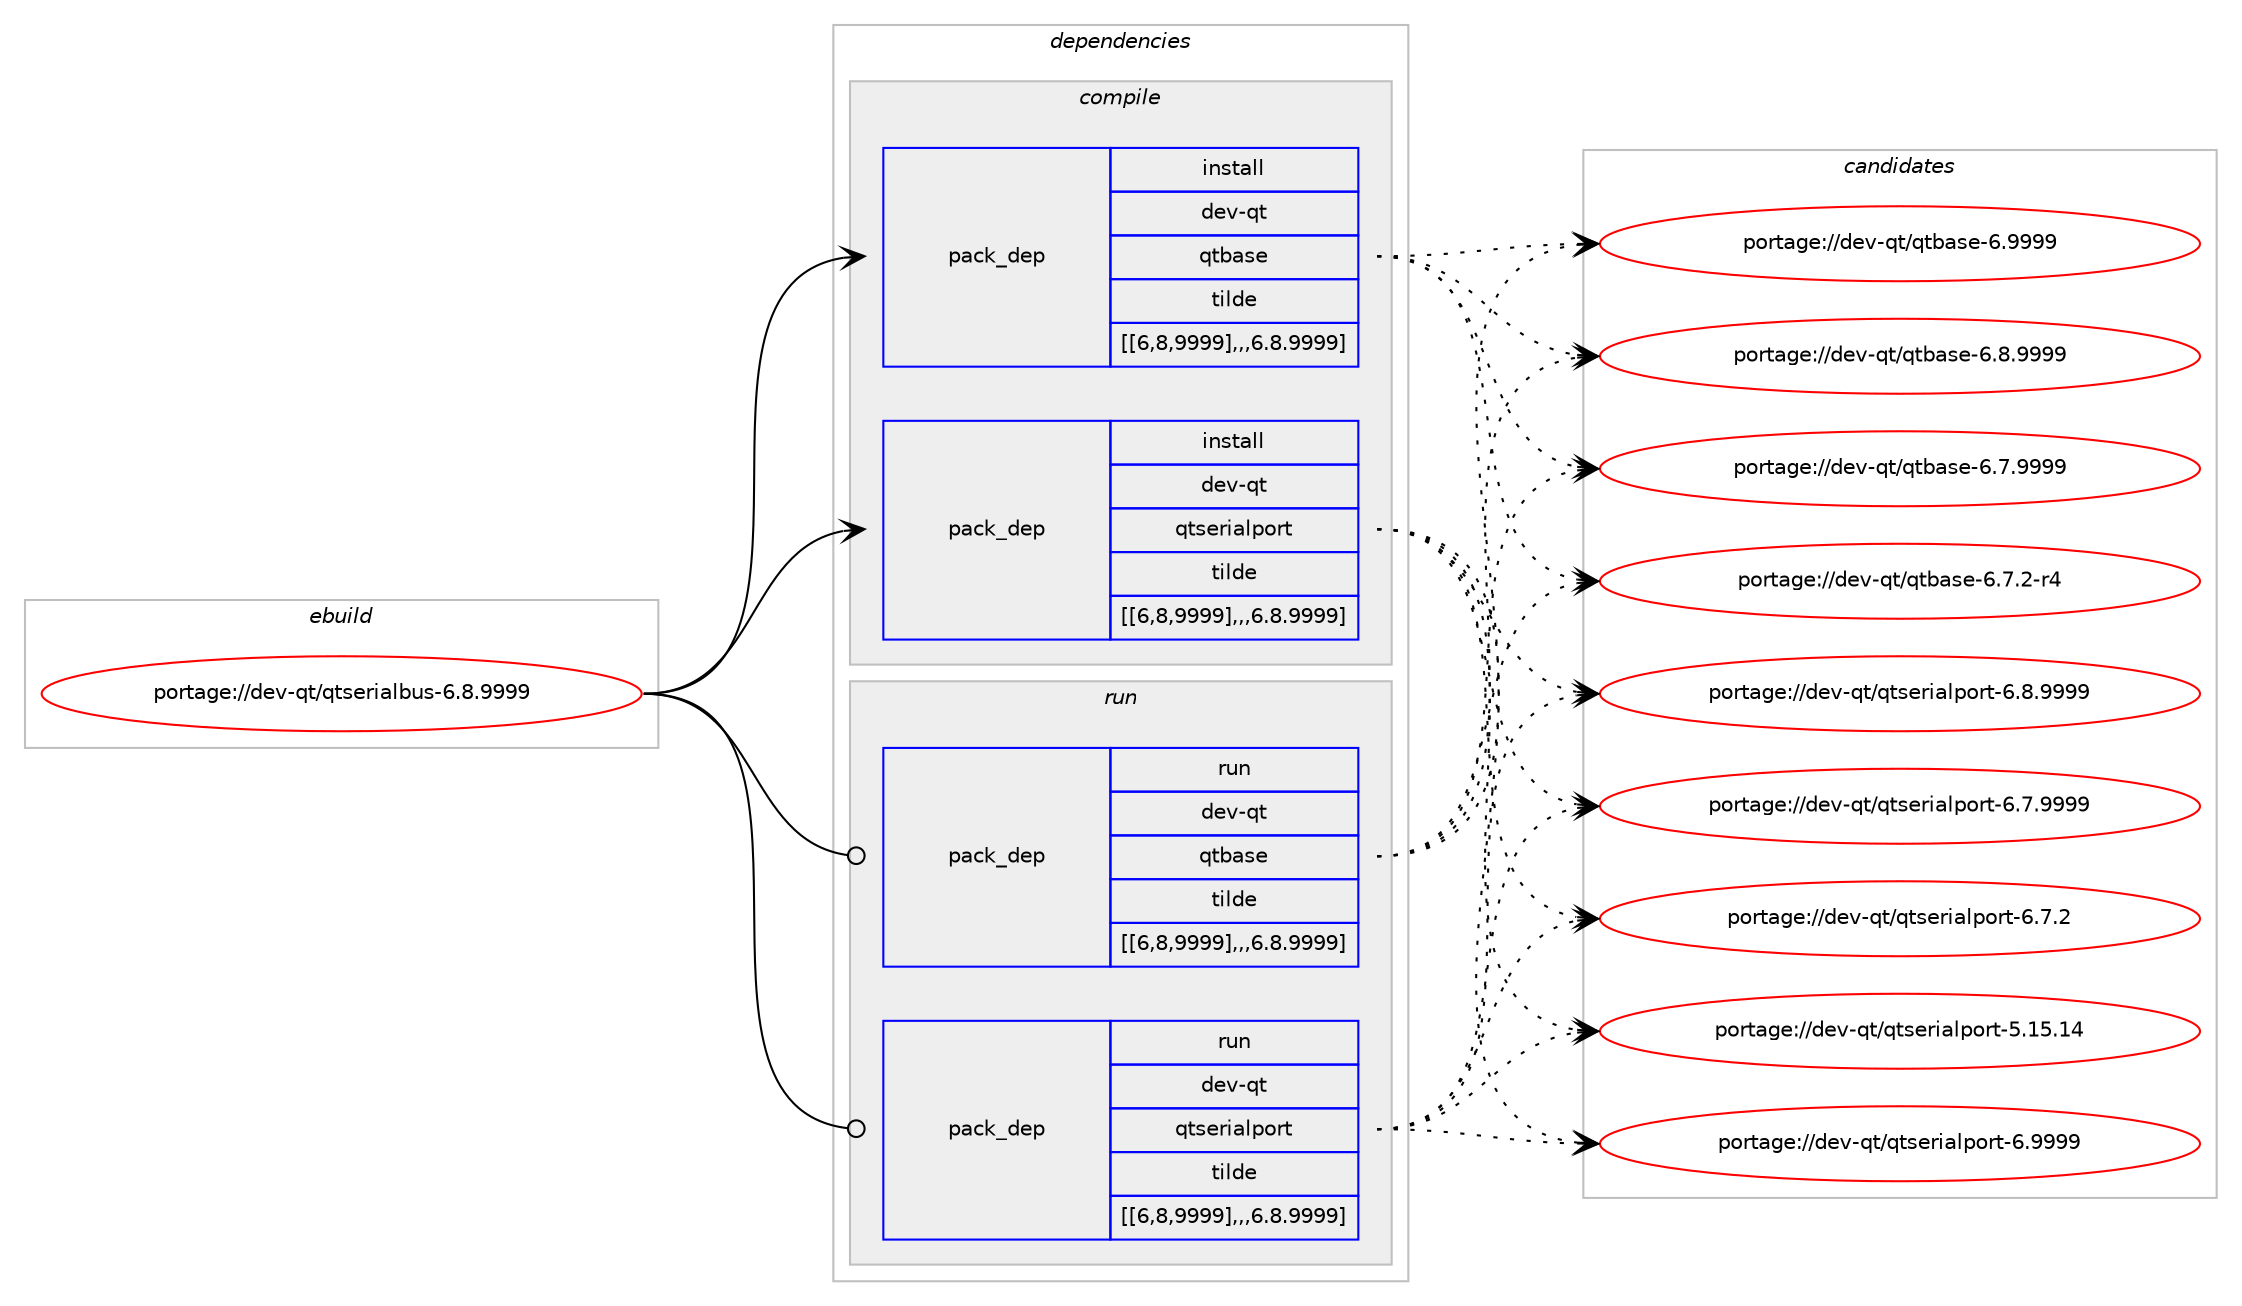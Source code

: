 digraph prolog {

# *************
# Graph options
# *************

newrank=true;
concentrate=true;
compound=true;
graph [rankdir=LR,fontname=Helvetica,fontsize=10,ranksep=1.5];#, ranksep=2.5, nodesep=0.2];
edge  [arrowhead=vee];
node  [fontname=Helvetica,fontsize=10];

# **********
# The ebuild
# **********

subgraph cluster_leftcol {
color=gray;
label=<<i>ebuild</i>>;
id [label="portage://dev-qt/qtserialbus-6.8.9999", color=red, width=4, href="../dev-qt/qtserialbus-6.8.9999.svg"];
}

# ****************
# The dependencies
# ****************

subgraph cluster_midcol {
color=gray;
label=<<i>dependencies</i>>;
subgraph cluster_compile {
fillcolor="#eeeeee";
style=filled;
label=<<i>compile</i>>;
subgraph pack128298 {
dependency173014 [label=<<TABLE BORDER="0" CELLBORDER="1" CELLSPACING="0" CELLPADDING="4" WIDTH="220"><TR><TD ROWSPAN="6" CELLPADDING="30">pack_dep</TD></TR><TR><TD WIDTH="110">install</TD></TR><TR><TD>dev-qt</TD></TR><TR><TD>qtbase</TD></TR><TR><TD>tilde</TD></TR><TR><TD>[[6,8,9999],,,6.8.9999]</TD></TR></TABLE>>, shape=none, color=blue];
}
id:e -> dependency173014:w [weight=20,style="solid",arrowhead="vee"];
subgraph pack128299 {
dependency173015 [label=<<TABLE BORDER="0" CELLBORDER="1" CELLSPACING="0" CELLPADDING="4" WIDTH="220"><TR><TD ROWSPAN="6" CELLPADDING="30">pack_dep</TD></TR><TR><TD WIDTH="110">install</TD></TR><TR><TD>dev-qt</TD></TR><TR><TD>qtserialport</TD></TR><TR><TD>tilde</TD></TR><TR><TD>[[6,8,9999],,,6.8.9999]</TD></TR></TABLE>>, shape=none, color=blue];
}
id:e -> dependency173015:w [weight=20,style="solid",arrowhead="vee"];
}
subgraph cluster_compileandrun {
fillcolor="#eeeeee";
style=filled;
label=<<i>compile and run</i>>;
}
subgraph cluster_run {
fillcolor="#eeeeee";
style=filled;
label=<<i>run</i>>;
subgraph pack128300 {
dependency173016 [label=<<TABLE BORDER="0" CELLBORDER="1" CELLSPACING="0" CELLPADDING="4" WIDTH="220"><TR><TD ROWSPAN="6" CELLPADDING="30">pack_dep</TD></TR><TR><TD WIDTH="110">run</TD></TR><TR><TD>dev-qt</TD></TR><TR><TD>qtbase</TD></TR><TR><TD>tilde</TD></TR><TR><TD>[[6,8,9999],,,6.8.9999]</TD></TR></TABLE>>, shape=none, color=blue];
}
id:e -> dependency173016:w [weight=20,style="solid",arrowhead="odot"];
subgraph pack128301 {
dependency173017 [label=<<TABLE BORDER="0" CELLBORDER="1" CELLSPACING="0" CELLPADDING="4" WIDTH="220"><TR><TD ROWSPAN="6" CELLPADDING="30">pack_dep</TD></TR><TR><TD WIDTH="110">run</TD></TR><TR><TD>dev-qt</TD></TR><TR><TD>qtserialport</TD></TR><TR><TD>tilde</TD></TR><TR><TD>[[6,8,9999],,,6.8.9999]</TD></TR></TABLE>>, shape=none, color=blue];
}
id:e -> dependency173017:w [weight=20,style="solid",arrowhead="odot"];
}
}

# **************
# The candidates
# **************

subgraph cluster_choices {
rank=same;
color=gray;
label=<<i>candidates</i>>;

subgraph choice128298 {
color=black;
nodesep=1;
choice1001011184511311647113116989711510145544657575757 [label="portage://dev-qt/qtbase-6.9999", color=red, width=4,href="../dev-qt/qtbase-6.9999.svg"];
choice10010111845113116471131169897115101455446564657575757 [label="portage://dev-qt/qtbase-6.8.9999", color=red, width=4,href="../dev-qt/qtbase-6.8.9999.svg"];
choice10010111845113116471131169897115101455446554657575757 [label="portage://dev-qt/qtbase-6.7.9999", color=red, width=4,href="../dev-qt/qtbase-6.7.9999.svg"];
choice100101118451131164711311698971151014554465546504511452 [label="portage://dev-qt/qtbase-6.7.2-r4", color=red, width=4,href="../dev-qt/qtbase-6.7.2-r4.svg"];
dependency173014:e -> choice1001011184511311647113116989711510145544657575757:w [style=dotted,weight="100"];
dependency173014:e -> choice10010111845113116471131169897115101455446564657575757:w [style=dotted,weight="100"];
dependency173014:e -> choice10010111845113116471131169897115101455446554657575757:w [style=dotted,weight="100"];
dependency173014:e -> choice100101118451131164711311698971151014554465546504511452:w [style=dotted,weight="100"];
}
subgraph choice128299 {
color=black;
nodesep=1;
choice10010111845113116471131161151011141059710811211111411645544657575757 [label="portage://dev-qt/qtserialport-6.9999", color=red, width=4,href="../dev-qt/qtserialport-6.9999.svg"];
choice100101118451131164711311611510111410597108112111114116455446564657575757 [label="portage://dev-qt/qtserialport-6.8.9999", color=red, width=4,href="../dev-qt/qtserialport-6.8.9999.svg"];
choice100101118451131164711311611510111410597108112111114116455446554657575757 [label="portage://dev-qt/qtserialport-6.7.9999", color=red, width=4,href="../dev-qt/qtserialport-6.7.9999.svg"];
choice100101118451131164711311611510111410597108112111114116455446554650 [label="portage://dev-qt/qtserialport-6.7.2", color=red, width=4,href="../dev-qt/qtserialport-6.7.2.svg"];
choice1001011184511311647113116115101114105971081121111141164553464953464952 [label="portage://dev-qt/qtserialport-5.15.14", color=red, width=4,href="../dev-qt/qtserialport-5.15.14.svg"];
dependency173015:e -> choice10010111845113116471131161151011141059710811211111411645544657575757:w [style=dotted,weight="100"];
dependency173015:e -> choice100101118451131164711311611510111410597108112111114116455446564657575757:w [style=dotted,weight="100"];
dependency173015:e -> choice100101118451131164711311611510111410597108112111114116455446554657575757:w [style=dotted,weight="100"];
dependency173015:e -> choice100101118451131164711311611510111410597108112111114116455446554650:w [style=dotted,weight="100"];
dependency173015:e -> choice1001011184511311647113116115101114105971081121111141164553464953464952:w [style=dotted,weight="100"];
}
subgraph choice128300 {
color=black;
nodesep=1;
choice1001011184511311647113116989711510145544657575757 [label="portage://dev-qt/qtbase-6.9999", color=red, width=4,href="../dev-qt/qtbase-6.9999.svg"];
choice10010111845113116471131169897115101455446564657575757 [label="portage://dev-qt/qtbase-6.8.9999", color=red, width=4,href="../dev-qt/qtbase-6.8.9999.svg"];
choice10010111845113116471131169897115101455446554657575757 [label="portage://dev-qt/qtbase-6.7.9999", color=red, width=4,href="../dev-qt/qtbase-6.7.9999.svg"];
choice100101118451131164711311698971151014554465546504511452 [label="portage://dev-qt/qtbase-6.7.2-r4", color=red, width=4,href="../dev-qt/qtbase-6.7.2-r4.svg"];
dependency173016:e -> choice1001011184511311647113116989711510145544657575757:w [style=dotted,weight="100"];
dependency173016:e -> choice10010111845113116471131169897115101455446564657575757:w [style=dotted,weight="100"];
dependency173016:e -> choice10010111845113116471131169897115101455446554657575757:w [style=dotted,weight="100"];
dependency173016:e -> choice100101118451131164711311698971151014554465546504511452:w [style=dotted,weight="100"];
}
subgraph choice128301 {
color=black;
nodesep=1;
choice10010111845113116471131161151011141059710811211111411645544657575757 [label="portage://dev-qt/qtserialport-6.9999", color=red, width=4,href="../dev-qt/qtserialport-6.9999.svg"];
choice100101118451131164711311611510111410597108112111114116455446564657575757 [label="portage://dev-qt/qtserialport-6.8.9999", color=red, width=4,href="../dev-qt/qtserialport-6.8.9999.svg"];
choice100101118451131164711311611510111410597108112111114116455446554657575757 [label="portage://dev-qt/qtserialport-6.7.9999", color=red, width=4,href="../dev-qt/qtserialport-6.7.9999.svg"];
choice100101118451131164711311611510111410597108112111114116455446554650 [label="portage://dev-qt/qtserialport-6.7.2", color=red, width=4,href="../dev-qt/qtserialport-6.7.2.svg"];
choice1001011184511311647113116115101114105971081121111141164553464953464952 [label="portage://dev-qt/qtserialport-5.15.14", color=red, width=4,href="../dev-qt/qtserialport-5.15.14.svg"];
dependency173017:e -> choice10010111845113116471131161151011141059710811211111411645544657575757:w [style=dotted,weight="100"];
dependency173017:e -> choice100101118451131164711311611510111410597108112111114116455446564657575757:w [style=dotted,weight="100"];
dependency173017:e -> choice100101118451131164711311611510111410597108112111114116455446554657575757:w [style=dotted,weight="100"];
dependency173017:e -> choice100101118451131164711311611510111410597108112111114116455446554650:w [style=dotted,weight="100"];
dependency173017:e -> choice1001011184511311647113116115101114105971081121111141164553464953464952:w [style=dotted,weight="100"];
}
}

}
